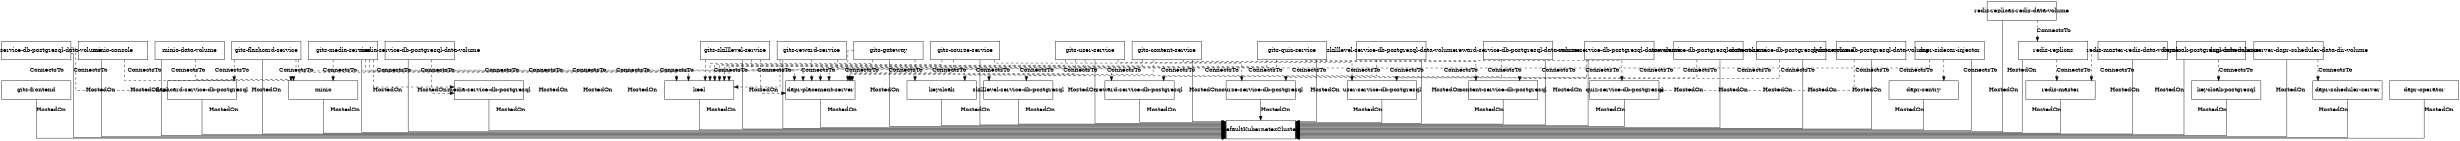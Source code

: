 strict digraph {
    graph [dpi=96.0, ratio="compress", size="16.4,8.89", splines="ortho"]
    node [fixedsize="true", shape="polygon",  width=2.34, height=0.63]
    edge [label="HostedOn", style="solid"]
    "defaultKubernetesCluster"
    "gits-frontend"
    "gits-reward-service"
    "gits-skilllevel-service"
    "gits-flashcard-service"
    "gits-media-service"
    "gits-user-service"
    "gits-course-service"
    "gits-content-service"
    "gits-gateway"
    "gits-quiz-service"
    "redis-master"
    "redis-replicas"
    "redis-master-redis-data-volume"
    "redis-replicas-redis-data-volume"
    "keycloak-postgresql"
    "keycloak"
    "keycloak-postgresql-data-volume"
    "content-service-db-postgresql"
    "content-service-db-postgresql-data-volume"
    "user-service-db-postgresql"
    "user-service-db-postgresql-data-volume"
    "course-service-db-postgresql"
    "course-service-db-postgresql-data-volume"
    "minio-console"
    "minio"
    "minio-data-volume"
    "dapr-placement-server"
    "dapr-sentry"
    "dapr-sidecar-injector"
    "dapr-scheduler-server"
    "dapr-operator"
    "dapr-scheduler-server-dapr-scheduler-data-dir-volume"
    "reward-service-db-postgresql"
    "reward-service-db-postgresql-data-volume"
    "media-service-db-postgresql"
    "media-service-db-postgresql-data-volume"
    "keel"
    "skilllevel-service-db-postgresql"
    "skilllevel-service-db-postgresql-data-volume"
    "flashcard-service-db-postgresql"
    "flashcard-service-db-postgresql-data-volume"
    "quiz-service-db-postgresql"
    "quiz-service-db-postgresql-data-volume"
    "minio-console" -> "defaultKubernetesCluster"
    "dapr-operator" -> "defaultKubernetesCluster"
    "keycloak" -> "defaultKubernetesCluster"
    "gits-gateway" -> "defaultKubernetesCluster"
    "redis-replicas" -> "defaultKubernetesCluster"
    "media-service-db-postgresql-data-volume" -> "defaultKubernetesCluster"
    "user-service-db-postgresql" -> "defaultKubernetesCluster"
    "media-service-db-postgresql" -> "defaultKubernetesCluster"
    "gits-course-service" -> "defaultKubernetesCluster"
    "minio" -> "defaultKubernetesCluster"
    "redis-master-redis-data-volume" -> "defaultKubernetesCluster"
    "flashcard-service-db-postgresql" -> "defaultKubernetesCluster"
    "quiz-service-db-postgresql" -> "defaultKubernetesCluster"
    "flashcard-service-db-postgresql-data-volume" -> "defaultKubernetesCluster"
    "skilllevel-service-db-postgresql" -> "defaultKubernetesCluster"
    "dapr-scheduler-server-dapr-scheduler-data-dir-volume" -> "defaultKubernetesCluster"
    "gits-flashcard-service" -> "defaultKubernetesCluster"
    "course-service-db-postgresql-data-volume" -> "defaultKubernetesCluster"
    "dapr-placement-server" -> "defaultKubernetesCluster"
    "gits-frontend" -> "defaultKubernetesCluster"
    "minio-data-volume" -> "defaultKubernetesCluster"
    "keycloak-postgresql" -> "defaultKubernetesCluster"
    "gits-skilllevel-service" -> "defaultKubernetesCluster"
    "quiz-service-db-postgresql-data-volume" -> "defaultKubernetesCluster"
    "dapr-scheduler-server" -> "defaultKubernetesCluster"
    "reward-service-db-postgresql-data-volume" -> "defaultKubernetesCluster"
    "gits-user-service" -> "defaultKubernetesCluster"
    "reward-service-db-postgresql" -> "defaultKubernetesCluster"
    "content-service-db-postgresql" -> "defaultKubernetesCluster"
    "user-service-db-postgresql-data-volume" -> "defaultKubernetesCluster"
    "gits-reward-service" -> "defaultKubernetesCluster"
    "gits-quiz-service" -> "defaultKubernetesCluster"
    "redis-master" -> "defaultKubernetesCluster"
    "redis-replicas-redis-data-volume" -> "defaultKubernetesCluster"
    "content-service-db-postgresql-data-volume" -> "defaultKubernetesCluster"
    "course-service-db-postgresql" -> "defaultKubernetesCluster"
    "keel" -> "defaultKubernetesCluster"
    "gits-content-service" -> "defaultKubernetesCluster"
    "dapr-sentry" -> "defaultKubernetesCluster"
    "keycloak-postgresql-data-volume" -> "defaultKubernetesCluster"
    "skilllevel-service-db-postgresql-data-volume" -> "defaultKubernetesCluster"
    "dapr-sidecar-injector" -> "defaultKubernetesCluster"
    "gits-media-service" -> "defaultKubernetesCluster"
    subgraph {
        edge [label="ConnectsTo", style="dashed"]
        "minio-console" -> "minio"
        "gits-gateway" -> { "dapr-placement-server" "keel" "keycloak" } [weight=2]
        "redis-replicas" -> "redis-master"
        "media-service-db-postgresql-data-volume" -> "media-service-db-postgresql"
        "gits-course-service" -> { "dapr-placement-server" "keel" "course-service-db-postgresql" } [weight=2]
        "redis-master-redis-data-volume" -> "redis-master"
        "flashcard-service-db-postgresql-data-volume" -> "flashcard-service-db-postgresql"
        "dapr-scheduler-server-dapr-scheduler-data-dir-volume" -> "dapr-scheduler-server"
        "gits-flashcard-service" -> { "dapr-placement-server" "keel" "flashcard-service-db-postgresql" } [weight=2]
        "course-service-db-postgresql-data-volume" -> "course-service-db-postgresql"
        "minio-data-volume" -> "minio"
        "gits-skilllevel-service" -> { "dapr-placement-server" "keel" "skilllevel-service-db-postgresql" } [weight=2]
        "quiz-service-db-postgresql-data-volume" -> "quiz-service-db-postgresql"
        "reward-service-db-postgresql-data-volume" -> "reward-service-db-postgresql"
        "gits-user-service" -> { "dapr-placement-server" "keel" "keycloak" "user-service-db-postgresql" } [weight=2]
        "user-service-db-postgresql-data-volume" -> "user-service-db-postgresql"
        "gits-reward-service" -> { "dapr-placement-server" "keel" "reward-service-db-postgresql" } [weight=2]
        "gits-quiz-service" -> { "dapr-placement-server" "keel" "quiz-service-db-postgresql" } [weight=2]
        "redis-replicas-redis-data-volume" -> "redis-replicas"
        "content-service-db-postgresql-data-volume" -> "content-service-db-postgresql"
        "gits-content-service" -> { "dapr-placement-server" "keel" "content-service-db-postgresql" } [weight=2]
        "keycloak-postgresql-data-volume" -> "keycloak-postgresql"
        "skilllevel-service-db-postgresql-data-volume" -> "skilllevel-service-db-postgresql"
        "dapr-sidecar-injector" -> { "dapr-sentry" "dapr-placement-server" } [weight=2]
        "gits-media-service" -> { "dapr-placement-server" "keel" "minio" "media-service-db-postgresql" } [weight=2]
    }
}